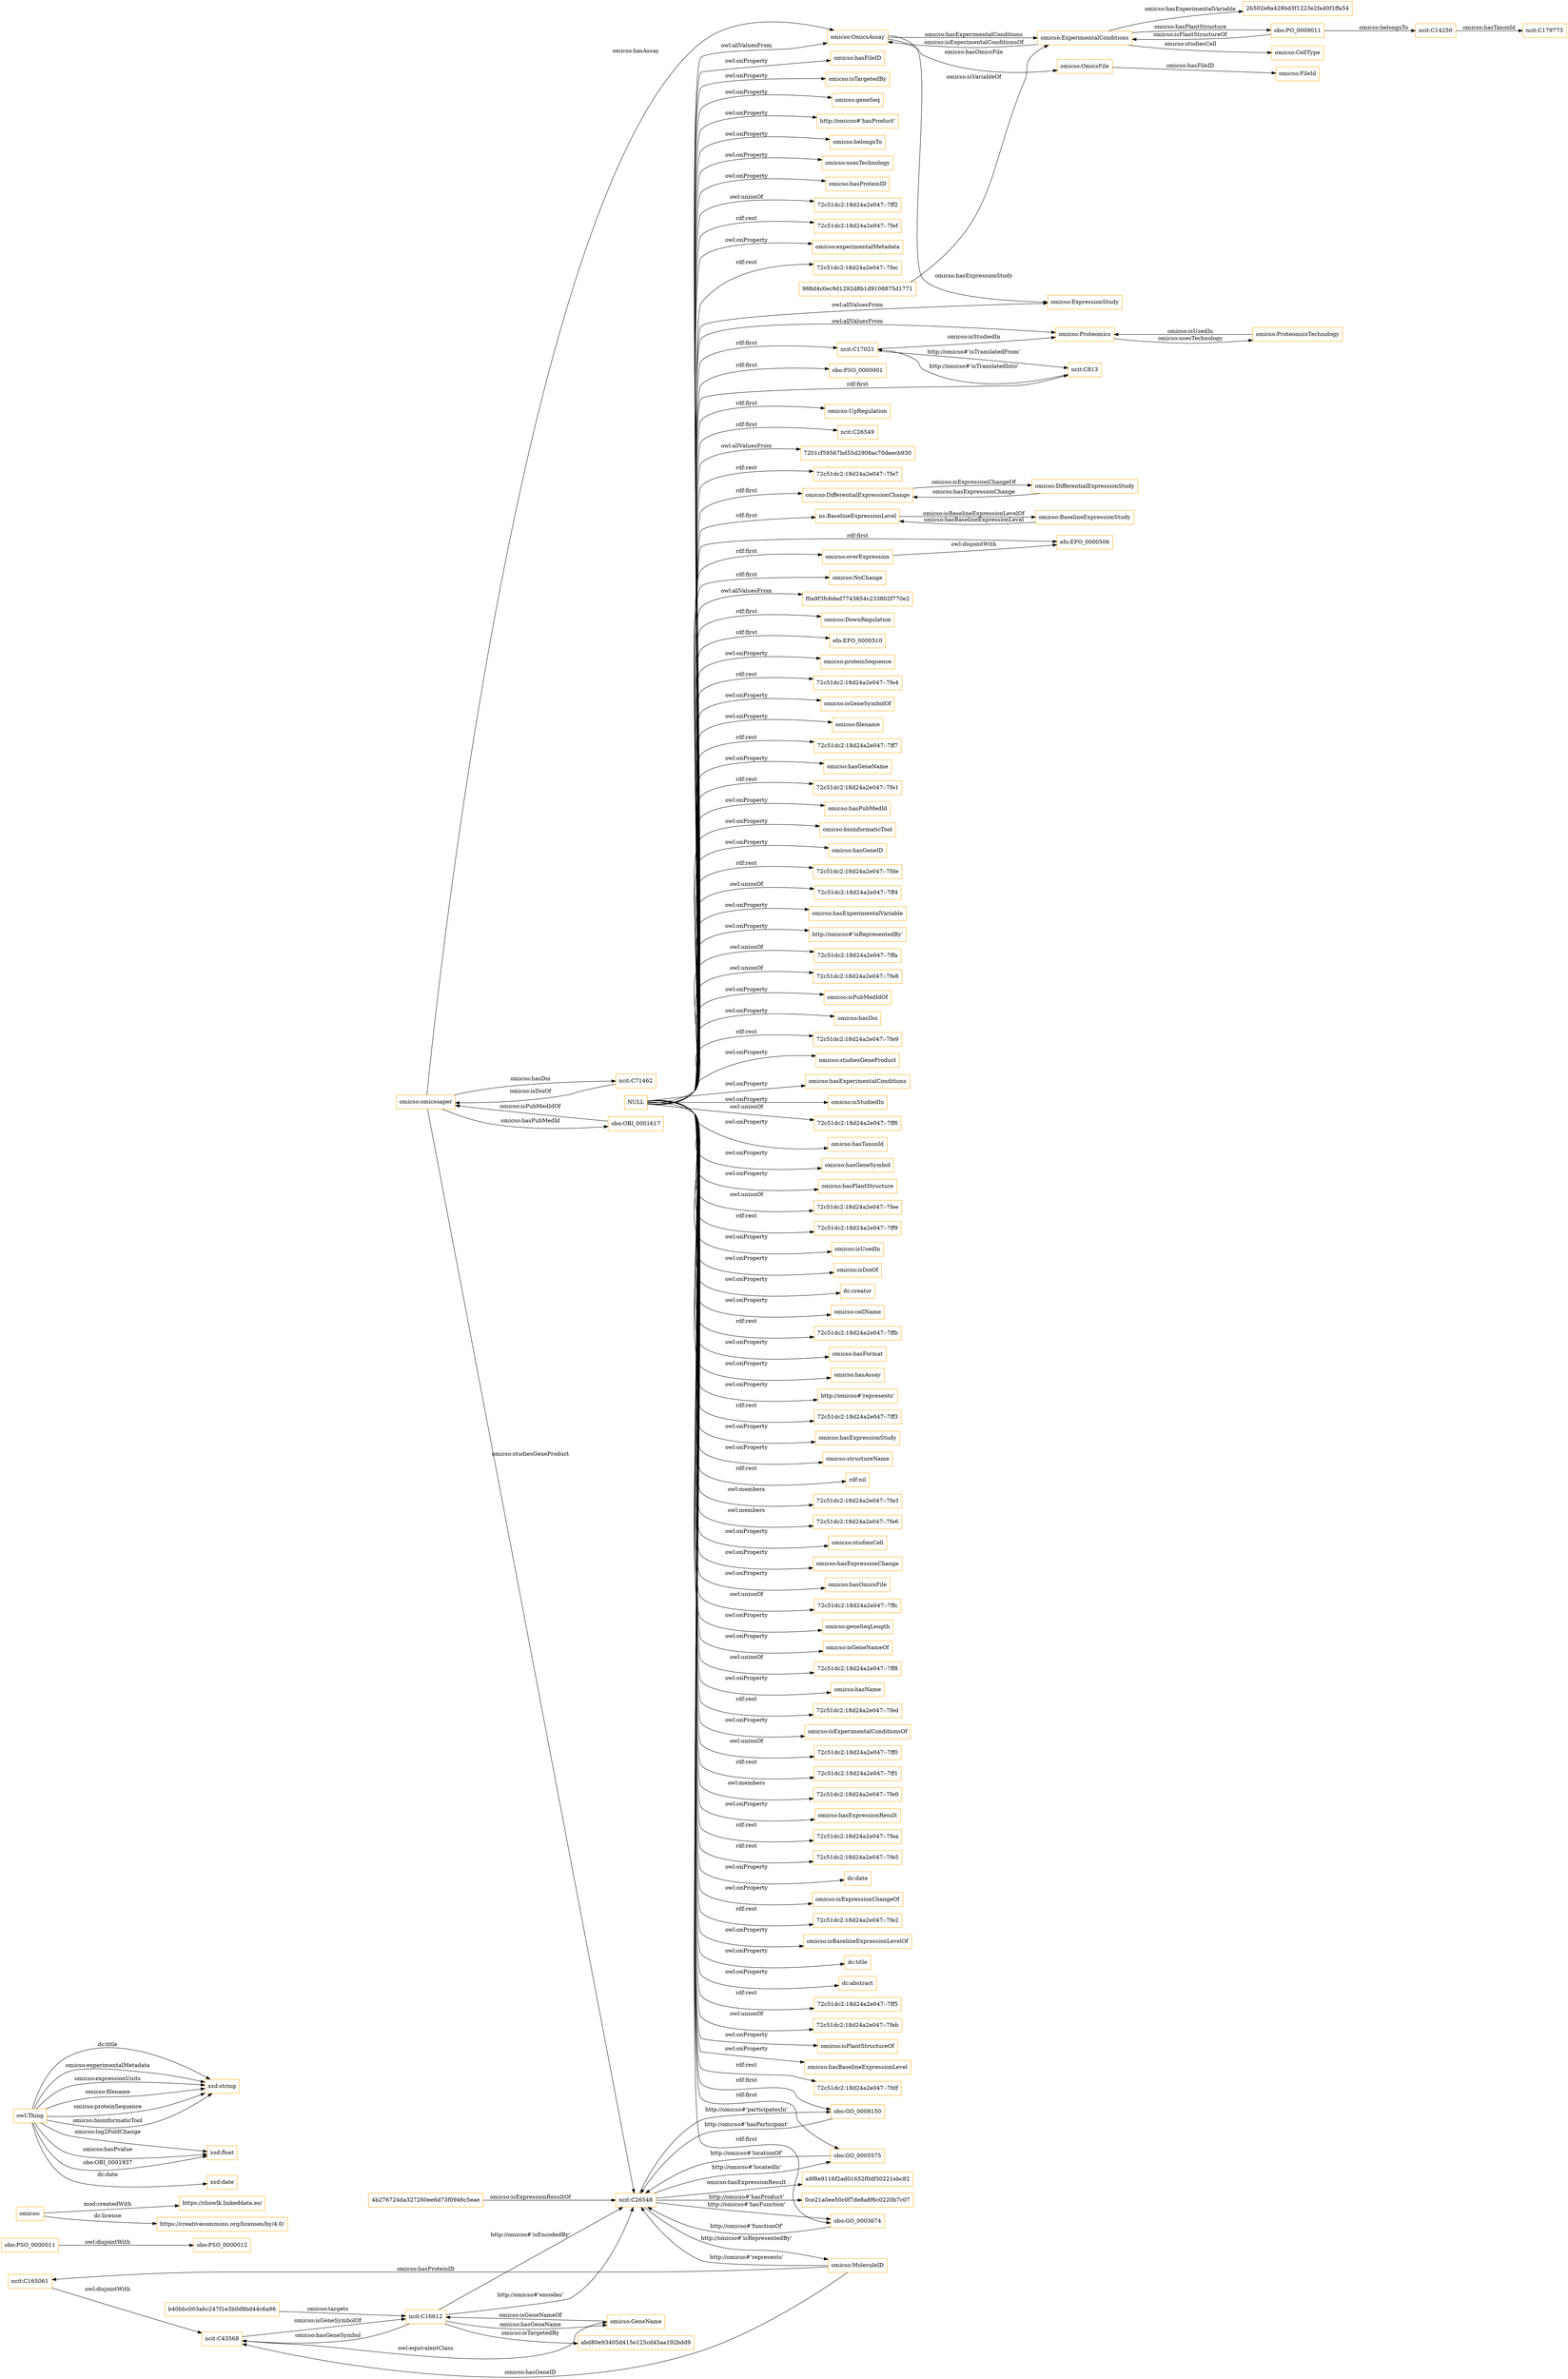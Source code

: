 digraph ar2dtool_diagram { 
rankdir=LR;
size="1501"
node [shape = rectangle, color="orange"]; "ncit:C165061" "omicso:ExperimentalConditions" "omicso:omicsoaper" "omicso:Proteomics" "obo:PSO_0000012" "obo:PSO_0000001" "obo:GO_0008150" "omicso:DifferentialExpressionChange" "omicso:UpRegulation" "4b276724da327260ee6d73f0946c5eae" "ncit:C26549" "ncit:C43568" "988d4c0ec9d1292d8b1d9108875d1771" "ncit:C179773" "0ce21a0ee50c0f7de8a8f6c0220b7c07" "7201cf59567bd55d2908ac70deecb930" "obo:PO_0009011" "omicso:MoleculeID" "2b502e8a428bd3f1223e2fa40f1ffa54" "omicso:DifferentialExpressionStudy" "omicso:ExpressionStudy" "ns:BaselineExpressionLevel" "b40bbc003a6c247f1e3b0d8bd44c6a96" "ncit:C17021" "omicso:OmicsFile" "efo:EFO_0000506" "omicso:CellType" "obo:PSO_0000011" "obo:OBI_0001617" "omicso:overExpression" "ncit:C16612" "omicso:ProteomicsTechnology" "omicso:NoChange" "obo:GO_0005575" "a9f8e9116f2ad01652f0df30221ebc82" "f0a9f3fc6ded7743854c233802f770e2" "omicso:GeneName" "ncit:C14250" "ncit:C71462" "omicso:FileId" "ncit:C813" "abd80e93405d415e125cd45aa192bdd9" "omicso:OmicsAssay" "omicso:DownRegulation" "obo:GO_0003674" "omicso:BaselineExpressionStudy" "efo:EFO_0000510" "ncit:C26548" ; /*classes style*/
	"ncit:C165061" -> "ncit:C43568" [ label = "owl:disjointWith" ];
	"ncit:C43568" -> "omicso:GeneName" [ label = "owl:equivalentClass" ];
	"omicso:" -> "https://chowlk.linkeddata.es/" [ label = "mod:createdWith" ];
	"omicso:" -> "https://creativecommons.org/licenses/by/4.0/" [ label = "dc:license" ];
	"omicso:overExpression" -> "efo:EFO_0000506" [ label = "owl:disjointWith" ];
	"NULL" -> "obo:GO_0003674" [ label = "rdf:first" ];
	"NULL" -> "omicso:proteinSequence" [ label = "owl:onProperty" ];
	"NULL" -> "72c51dc2:18d24a2e047:-7fe4" [ label = "rdf:rest" ];
	"NULL" -> "omicso:isGeneSymbolOf" [ label = "owl:onProperty" ];
	"NULL" -> "omicso:filename" [ label = "owl:onProperty" ];
	"NULL" -> "72c51dc2:18d24a2e047:-7ff7" [ label = "rdf:rest" ];
	"NULL" -> "omicso:hasGeneName" [ label = "owl:onProperty" ];
	"NULL" -> "72c51dc2:18d24a2e047:-7fe1" [ label = "rdf:rest" ];
	"NULL" -> "omicso:hasPubMedId" [ label = "owl:onProperty" ];
	"NULL" -> "omicso:bioinformaticTool" [ label = "owl:onProperty" ];
	"NULL" -> "omicso:hasGeneID" [ label = "owl:onProperty" ];
	"NULL" -> "omicso:ExpressionStudy" [ label = "owl:allValuesFrom" ];
	"NULL" -> "efo:EFO_0000510" [ label = "rdf:first" ];
	"NULL" -> "ncit:C17021" [ label = "rdf:first" ];
	"NULL" -> "72c51dc2:18d24a2e047:-7fde" [ label = "rdf:rest" ];
	"NULL" -> "ncit:C813" [ label = "rdf:first" ];
	"NULL" -> "72c51dc2:18d24a2e047:-7ff4" [ label = "owl:unionOf" ];
	"NULL" -> "omicso:hasExperimentalVariable" [ label = "owl:onProperty" ];
	"NULL" -> "obo:GO_0008150" [ label = "rdf:first" ];
	"NULL" -> "http://omicso#'isRepresentedBy'" [ label = "owl:onProperty" ];
	"NULL" -> "72c51dc2:18d24a2e047:-7ffa" [ label = "owl:unionOf" ];
	"NULL" -> "72c51dc2:18d24a2e047:-7fe8" [ label = "owl:unionOf" ];
	"NULL" -> "omicso:isPubMedIdOf" [ label = "owl:onProperty" ];
	"NULL" -> "omicso:hasDoi" [ label = "owl:onProperty" ];
	"NULL" -> "72c51dc2:18d24a2e047:-7fe9" [ label = "rdf:rest" ];
	"NULL" -> "omicso:studiesGeneProduct" [ label = "owl:onProperty" ];
	"NULL" -> "omicso:overExpression" [ label = "rdf:first" ];
	"NULL" -> "omicso:hasExperimentalConditions" [ label = "owl:onProperty" ];
	"NULL" -> "omicso:isStudiedIn" [ label = "owl:onProperty" ];
	"NULL" -> "72c51dc2:18d24a2e047:-7ff6" [ label = "owl:unionOf" ];
	"NULL" -> "omicso:hasTaxonId" [ label = "owl:onProperty" ];
	"NULL" -> "f0a9f3fc6ded7743854c233802f770e2" [ label = "owl:allValuesFrom" ];
	"NULL" -> "omicso:hasGeneSymbol" [ label = "owl:onProperty" ];
	"NULL" -> "omicso:hasPlantStructure" [ label = "owl:onProperty" ];
	"NULL" -> "72c51dc2:18d24a2e047:-7fee" [ label = "owl:unionOf" ];
	"NULL" -> "72c51dc2:18d24a2e047:-7ff9" [ label = "rdf:rest" ];
	"NULL" -> "omicso:Proteomics" [ label = "owl:allValuesFrom" ];
	"NULL" -> "omicso:isUsedIn" [ label = "owl:onProperty" ];
	"NULL" -> "omicso:isDoiOf" [ label = "owl:onProperty" ];
	"NULL" -> "dc:creator" [ label = "owl:onProperty" ];
	"NULL" -> "omicso:cellName" [ label = "owl:onProperty" ];
	"NULL" -> "72c51dc2:18d24a2e047:-7ffb" [ label = "rdf:rest" ];
	"NULL" -> "omicso:hasFormat" [ label = "owl:onProperty" ];
	"NULL" -> "omicso:hasAssay" [ label = "owl:onProperty" ];
	"NULL" -> "http://omicso#'represents'" [ label = "owl:onProperty" ];
	"NULL" -> "72c51dc2:18d24a2e047:-7ff3" [ label = "rdf:rest" ];
	"NULL" -> "omicso:hasExpressionStudy" [ label = "owl:onProperty" ];
	"NULL" -> "omicso:structureName" [ label = "owl:onProperty" ];
	"NULL" -> "rdf:nil" [ label = "rdf:rest" ];
	"NULL" -> "72c51dc2:18d24a2e047:-7fe3" [ label = "owl:members" ];
	"NULL" -> "72c51dc2:18d24a2e047:-7fe6" [ label = "owl:members" ];
	"NULL" -> "obo:GO_0005575" [ label = "rdf:first" ];
	"NULL" -> "omicso:studiesCell" [ label = "owl:onProperty" ];
	"NULL" -> "omicso:hasExpressionChange" [ label = "owl:onProperty" ];
	"NULL" -> "omicso:hasOmicsFile" [ label = "owl:onProperty" ];
	"NULL" -> "omicso:DownRegulation" [ label = "rdf:first" ];
	"NULL" -> "72c51dc2:18d24a2e047:-7ffc" [ label = "owl:unionOf" ];
	"NULL" -> "omicso:DifferentialExpressionChange" [ label = "rdf:first" ];
	"NULL" -> "omicso:geneSeqLength" [ label = "owl:onProperty" ];
	"NULL" -> "omicso:isGeneNameOf" [ label = "owl:onProperty" ];
	"NULL" -> "72c51dc2:18d24a2e047:-7ff8" [ label = "owl:unionOf" ];
	"NULL" -> "omicso:hasName" [ label = "owl:onProperty" ];
	"NULL" -> "72c51dc2:18d24a2e047:-7fed" [ label = "rdf:rest" ];
	"NULL" -> "omicso:isExperimentalConditionsOf" [ label = "owl:onProperty" ];
	"NULL" -> "72c51dc2:18d24a2e047:-7ff0" [ label = "owl:unionOf" ];
	"NULL" -> "72c51dc2:18d24a2e047:-7ff1" [ label = "rdf:rest" ];
	"NULL" -> "72c51dc2:18d24a2e047:-7fe0" [ label = "owl:members" ];
	"NULL" -> "omicso:hasExpressionResult" [ label = "owl:onProperty" ];
	"NULL" -> "72c51dc2:18d24a2e047:-7fea" [ label = "rdf:rest" ];
	"NULL" -> "72c51dc2:18d24a2e047:-7fe5" [ label = "rdf:rest" ];
	"NULL" -> "dc:date" [ label = "owl:onProperty" ];
	"NULL" -> "omicso:isExpressionChangeOf" [ label = "owl:onProperty" ];
	"NULL" -> "ns:BaselineExpressionLevel" [ label = "rdf:first" ];
	"NULL" -> "omicso:NoChange" [ label = "rdf:first" ];
	"NULL" -> "72c51dc2:18d24a2e047:-7fe2" [ label = "rdf:rest" ];
	"NULL" -> "omicso:isBaselineExpressionLevelOf" [ label = "owl:onProperty" ];
	"NULL" -> "dc:title" [ label = "owl:onProperty" ];
	"NULL" -> "dc:abstract" [ label = "owl:onProperty" ];
	"NULL" -> "72c51dc2:18d24a2e047:-7ff5" [ label = "rdf:rest" ];
	"NULL" -> "72c51dc2:18d24a2e047:-7feb" [ label = "owl:unionOf" ];
	"NULL" -> "obo:PSO_0000001" [ label = "rdf:first" ];
	"NULL" -> "ncit:C26549" [ label = "rdf:first" ];
	"NULL" -> "omicso:isPlantStructureOf" [ label = "owl:onProperty" ];
	"NULL" -> "omicso:hasBaselineExpressionLevel" [ label = "owl:onProperty" ];
	"NULL" -> "72c51dc2:18d24a2e047:-7fdf" [ label = "rdf:rest" ];
	"NULL" -> "omicso:hasFileID" [ label = "owl:onProperty" ];
	"NULL" -> "omicso:isTargetedBy" [ label = "owl:onProperty" ];
	"NULL" -> "7201cf59567bd55d2908ac70deecb930" [ label = "owl:allValuesFrom" ];
	"NULL" -> "omicso:geneSeq" [ label = "owl:onProperty" ];
	"NULL" -> "http://omicso#'hasProduct'" [ label = "owl:onProperty" ];
	"NULL" -> "omicso:belongsTo" [ label = "owl:onProperty" ];
	"NULL" -> "efo:EFO_0000506" [ label = "rdf:first" ];
	"NULL" -> "omicso:usesTechnology" [ label = "owl:onProperty" ];
	"NULL" -> "omicso:hasProteinID" [ label = "owl:onProperty" ];
	"NULL" -> "72c51dc2:18d24a2e047:-7ff2" [ label = "owl:unionOf" ];
	"NULL" -> "omicso:UpRegulation" [ label = "rdf:first" ];
	"NULL" -> "72c51dc2:18d24a2e047:-7fef" [ label = "rdf:rest" ];
	"NULL" -> "omicso:experimentalMetadata" [ label = "owl:onProperty" ];
	"NULL" -> "omicso:OmicsAssay" [ label = "owl:allValuesFrom" ];
	"NULL" -> "72c51dc2:18d24a2e047:-7fec" [ label = "rdf:rest" ];
	"NULL" -> "72c51dc2:18d24a2e047:-7fe7" [ label = "rdf:rest" ];
	"obo:PSO_0000011" -> "obo:PSO_0000012" [ label = "owl:disjointWith" ];
	"omicso:ExperimentalConditions" -> "2b502e8a428bd3f1223e2fa40f1ffa54" [ label = "omicso:hasExperimentalVariable" ];
	"owl:Thing" -> "xsd:string" [ label = "dc:title" ];
	"omicso:MoleculeID" -> "ncit:C165061" [ label = "omicso:hasProteinID" ];
	"omicso:DifferentialExpressionChange" -> "omicso:DifferentialExpressionStudy" [ label = "omicso:isExpressionChangeOf" ];
	"omicso:DifferentialExpressionStudy" -> "omicso:DifferentialExpressionChange" [ label = "omicso:hasExpressionChange" ];
	"ncit:C26548" -> "obo:GO_0008150" [ label = "http://omicso#'participatesIn'" ];
	"omicso:omicsoaper" -> "obo:OBI_0001617" [ label = "omicso:hasPubMedId" ];
	"owl:Thing" -> "xsd:string" [ label = "omicso:experimentalMetadata" ];
	"owl:Thing" -> "xsd:float" [ label = "omicso:log2FoldChange" ];
	"obo:PO_0009011" -> "omicso:ExperimentalConditions" [ label = "omicso:isPlantStructureOf" ];
	"ncit:C14250" -> "ncit:C179773" [ label = "omicso:hasTaxonId" ];
	"omicso:OmicsAssay" -> "omicso:OmicsFile" [ label = "omicso:hasOmicsFile" ];
	"owl:Thing" -> "xsd:date" [ label = "dc:date" ];
	"owl:Thing" -> "xsd:string" [ label = "omicso:expressionUnits" ];
	"omicso:BaselineExpressionStudy" -> "ns:BaselineExpressionLevel" [ label = "omicso:hasBaselineExpressionLevel" ];
	"owl:Thing" -> "xsd:float" [ label = "omicso:hasPvalue" ];
	"ncit:C16612" -> "ncit:C43568" [ label = "omicso:hasGeneSymbol" ];
	"owl:Thing" -> "xsd:string" [ label = "omicso:filename" ];
	"omicso:Proteomics" -> "omicso:ProteomicsTechnology" [ label = "omicso:usesTechnology" ];
	"ncit:C813" -> "ncit:C17021" [ label = "http://omicso#'isTranslatedInto'" ];
	"omicso:omicsoaper" -> "ncit:C26548" [ label = "omicso:studiesGeneProduct" ];
	"owl:Thing" -> "xsd:string" [ label = "omicso:proteinSequence" ];
	"owl:Thing" -> "xsd:string" [ label = "omicso:bioinformaticTool" ];
	"ncit:C26548" -> "0ce21a0ee50c0f7de8a8f6c0220b7c07" [ label = "http://omicso#'hasProduct'" ];
	"obo:GO_0003674" -> "ncit:C26548" [ label = "http://omicso#'functionOf'" ];
	"omicso:OmicsAssay" -> "omicso:ExpressionStudy" [ label = "omicso:hasExpressionStudy" ];
	"obo:PO_0009011" -> "ncit:C14250" [ label = "omicso:belongsTo" ];
	"ncit:C16612" -> "omicso:GeneName" [ label = "omicso:hasGeneName" ];
	"omicso:OmicsFile" -> "omicso:FileId" [ label = "omicso:hasFileID" ];
	"ns:BaselineExpressionLevel" -> "omicso:BaselineExpressionStudy" [ label = "omicso:isBaselineExpressionLevelOf" ];
	"obo:GO_0008150" -> "ncit:C26548" [ label = "http://omicso#'hasParticipant'" ];
	"ncit:C26548" -> "obo:GO_0005575" [ label = "http://omicso#'locatedIn'" ];
	"omicso:omicsoaper" -> "omicso:OmicsAssay" [ label = "omicso:hasAssay" ];
	"ncit:C17021" -> "ncit:C813" [ label = "http://omicso#'isTranslatedFrom'" ];
	"ncit:C71462" -> "omicso:omicsoaper" [ label = "omicso:isDoiOf" ];
	"988d4c0ec9d1292d8b1d9108875d1771" -> "omicso:ExperimentalConditions" [ label = "omicso:isVariableOf" ];
	"omicso:ProteomicsTechnology" -> "omicso:Proteomics" [ label = "omicso:isUsedIn" ];
	"ncit:C26548" -> "omicso:MoleculeID" [ label = "http://omicso#'isRepresentedBy'" ];
	"ncit:C16612" -> "ncit:C26548" [ label = "http://omicso#'encodes'" ];
	"omicso:ExperimentalConditions" -> "omicso:CellType" [ label = "omicso:studiesCell" ];
	"omicso:MoleculeID" -> "ncit:C26548" [ label = "http://omicso#'represents'" ];
	"omicso:ExperimentalConditions" -> "obo:PO_0009011" [ label = "omicso:hasPlantStructure" ];
	"omicso:OmicsAssay" -> "omicso:ExperimentalConditions" [ label = "omicso:hasExperimentalConditions" ];
	"omicso:GeneName" -> "ncit:C16612" [ label = "omicso:isGeneNameOf" ];
	"ncit:C43568" -> "ncit:C16612" [ label = "omicso:isGeneSymbolOf" ];
	"4b276724da327260ee6d73f0946c5eae" -> "ncit:C26548" [ label = "omicso:isExpressionResultOf" ];
	"obo:GO_0005575" -> "ncit:C26548" [ label = "http://omicso#'locationOf'" ];
	"omicso:ExperimentalConditions" -> "omicso:OmicsAssay" [ label = "omicso:isExperimentalConditionsOf" ];
	"obo:OBI_0001617" -> "omicso:omicsoaper" [ label = "omicso:isPubMedIdOf" ];
	"omicso:omicsoaper" -> "ncit:C71462" [ label = "omicso:hasDoi" ];
	"ncit:C26548" -> "a9f8e9116f2ad01652f0df30221ebc82" [ label = "omicso:hasExpressionResult" ];
	"owl:Thing" -> "xsd:float" [ label = "obo:OBI_0001937" ];
	"ncit:C26548" -> "obo:GO_0003674" [ label = "http://omicso#'hasFunction'" ];
	"b40bbc003a6c247f1e3b0d8bd44c6a96" -> "ncit:C16612" [ label = "omicso:targets" ];
	"ncit:C16612" -> "ncit:C26548" [ label = "http://omicso#'isEncodedBy'" ];
	"ncit:C16612" -> "abd80e93405d415e125cd45aa192bdd9" [ label = "omicso:isTargetedBy" ];
	"omicso:MoleculeID" -> "ncit:C43568" [ label = "omicso:hasGeneID" ];
	"ncit:C17021" -> "omicso:Proteomics" [ label = "omicso:isStudiedIn" ];

}
